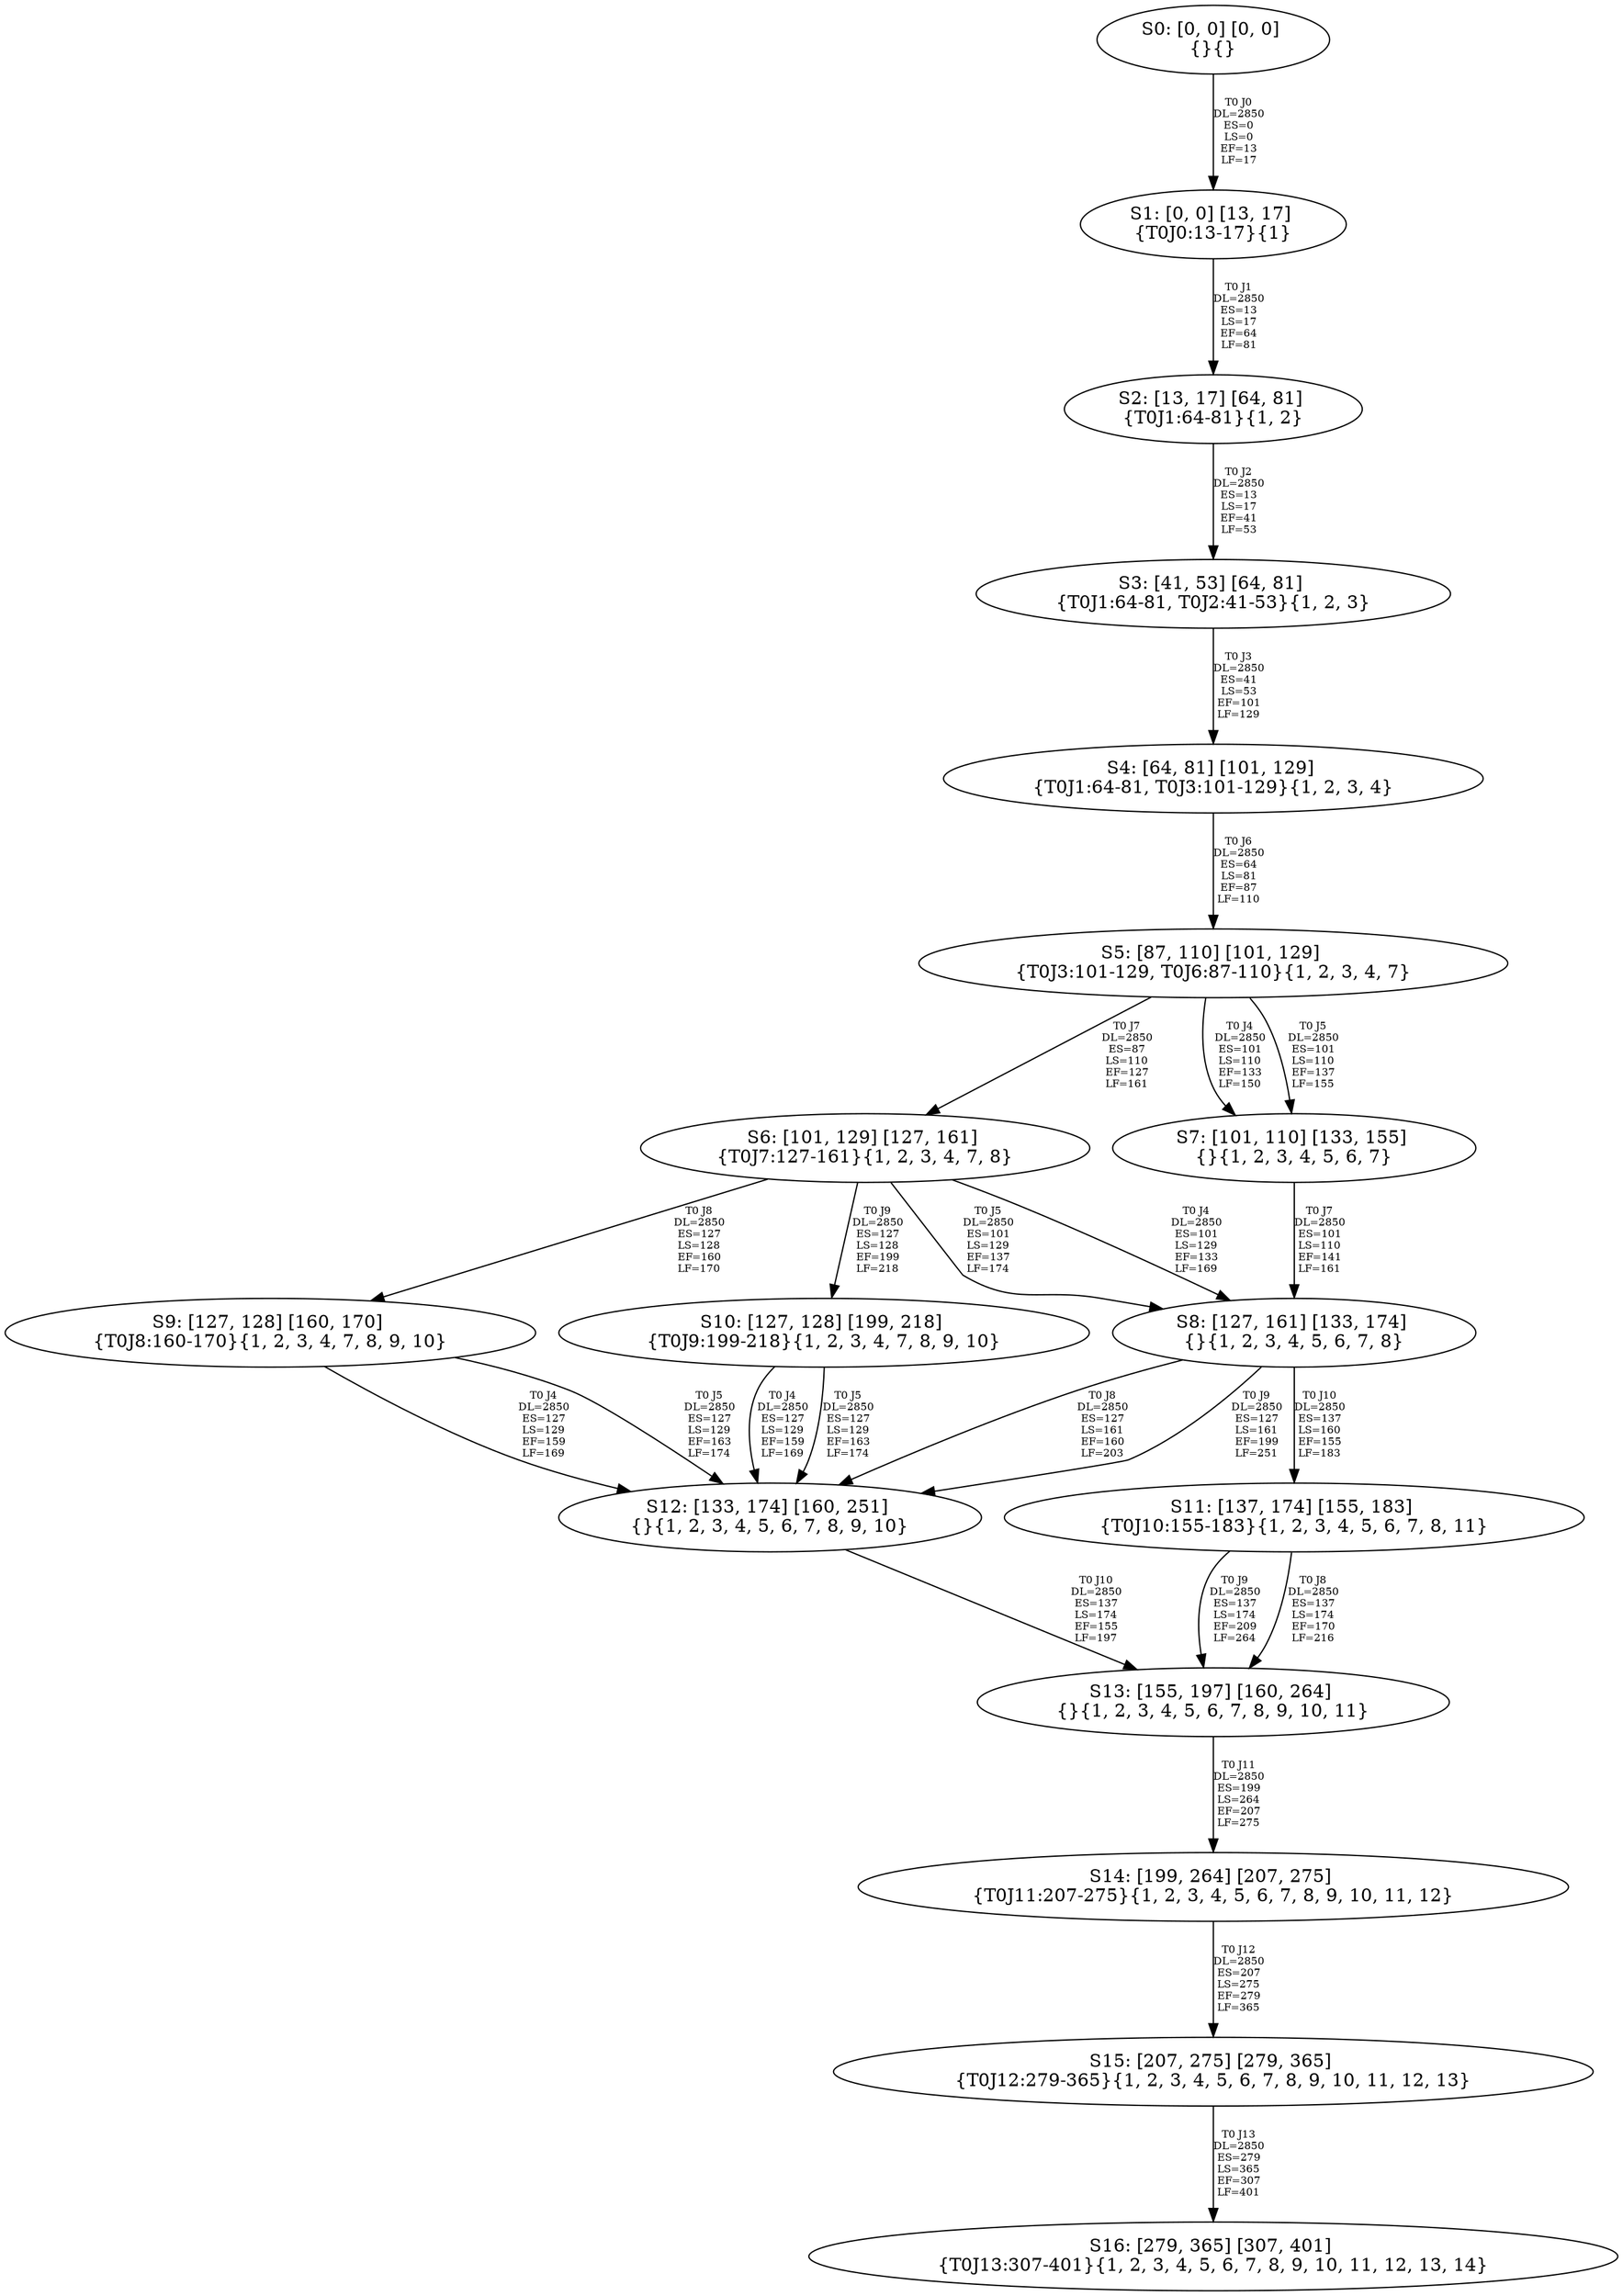 digraph {
	S0[label="S0: [0, 0] [0, 0] \n{}{}"];
	S1[label="S1: [0, 0] [13, 17] \n{T0J0:13-17}{1}"];
	S2[label="S2: [13, 17] [64, 81] \n{T0J1:64-81}{1, 2}"];
	S3[label="S3: [41, 53] [64, 81] \n{T0J1:64-81, T0J2:41-53}{1, 2, 3}"];
	S4[label="S4: [64, 81] [101, 129] \n{T0J1:64-81, T0J3:101-129}{1, 2, 3, 4}"];
	S5[label="S5: [87, 110] [101, 129] \n{T0J3:101-129, T0J6:87-110}{1, 2, 3, 4, 7}"];
	S6[label="S6: [101, 129] [127, 161] \n{T0J7:127-161}{1, 2, 3, 4, 7, 8}"];
	S7[label="S7: [101, 110] [133, 155] \n{}{1, 2, 3, 4, 5, 6, 7}"];
	S8[label="S8: [127, 161] [133, 174] \n{}{1, 2, 3, 4, 5, 6, 7, 8}"];
	S9[label="S9: [127, 128] [160, 170] \n{T0J8:160-170}{1, 2, 3, 4, 7, 8, 9, 10}"];
	S10[label="S10: [127, 128] [199, 218] \n{T0J9:199-218}{1, 2, 3, 4, 7, 8, 9, 10}"];
	S11[label="S11: [137, 174] [155, 183] \n{T0J10:155-183}{1, 2, 3, 4, 5, 6, 7, 8, 11}"];
	S12[label="S12: [133, 174] [160, 251] \n{}{1, 2, 3, 4, 5, 6, 7, 8, 9, 10}"];
	S13[label="S13: [155, 197] [160, 264] \n{}{1, 2, 3, 4, 5, 6, 7, 8, 9, 10, 11}"];
	S14[label="S14: [199, 264] [207, 275] \n{T0J11:207-275}{1, 2, 3, 4, 5, 6, 7, 8, 9, 10, 11, 12}"];
	S15[label="S15: [207, 275] [279, 365] \n{T0J12:279-365}{1, 2, 3, 4, 5, 6, 7, 8, 9, 10, 11, 12, 13}"];
	S16[label="S16: [279, 365] [307, 401] \n{T0J13:307-401}{1, 2, 3, 4, 5, 6, 7, 8, 9, 10, 11, 12, 13, 14}"];
	S0 -> S1[label="T0 J0\nDL=2850\nES=0\nLS=0\nEF=13\nLF=17",fontsize=8];
	S1 -> S2[label="T0 J1\nDL=2850\nES=13\nLS=17\nEF=64\nLF=81",fontsize=8];
	S2 -> S3[label="T0 J2\nDL=2850\nES=13\nLS=17\nEF=41\nLF=53",fontsize=8];
	S3 -> S4[label="T0 J3\nDL=2850\nES=41\nLS=53\nEF=101\nLF=129",fontsize=8];
	S4 -> S5[label="T0 J6\nDL=2850\nES=64\nLS=81\nEF=87\nLF=110",fontsize=8];
	S5 -> S7[label="T0 J4\nDL=2850\nES=101\nLS=110\nEF=133\nLF=150",fontsize=8];
	S5 -> S7[label="T0 J5\nDL=2850\nES=101\nLS=110\nEF=137\nLF=155",fontsize=8];
	S5 -> S6[label="T0 J7\nDL=2850\nES=87\nLS=110\nEF=127\nLF=161",fontsize=8];
	S6 -> S8[label="T0 J4\nDL=2850\nES=101\nLS=129\nEF=133\nLF=169",fontsize=8];
	S6 -> S8[label="T0 J5\nDL=2850\nES=101\nLS=129\nEF=137\nLF=174",fontsize=8];
	S6 -> S9[label="T0 J8\nDL=2850\nES=127\nLS=128\nEF=160\nLF=170",fontsize=8];
	S6 -> S10[label="T0 J9\nDL=2850\nES=127\nLS=128\nEF=199\nLF=218",fontsize=8];
	S7 -> S8[label="T0 J7\nDL=2850\nES=101\nLS=110\nEF=141\nLF=161",fontsize=8];
	S8 -> S12[label="T0 J8\nDL=2850\nES=127\nLS=161\nEF=160\nLF=203",fontsize=8];
	S8 -> S12[label="T0 J9\nDL=2850\nES=127\nLS=161\nEF=199\nLF=251",fontsize=8];
	S8 -> S11[label="T0 J10\nDL=2850\nES=137\nLS=160\nEF=155\nLF=183",fontsize=8];
	S9 -> S12[label="T0 J4\nDL=2850\nES=127\nLS=129\nEF=159\nLF=169",fontsize=8];
	S9 -> S12[label="T0 J5\nDL=2850\nES=127\nLS=129\nEF=163\nLF=174",fontsize=8];
	S10 -> S12[label="T0 J4\nDL=2850\nES=127\nLS=129\nEF=159\nLF=169",fontsize=8];
	S10 -> S12[label="T0 J5\nDL=2850\nES=127\nLS=129\nEF=163\nLF=174",fontsize=8];
	S11 -> S13[label="T0 J8\nDL=2850\nES=137\nLS=174\nEF=170\nLF=216",fontsize=8];
	S11 -> S13[label="T0 J9\nDL=2850\nES=137\nLS=174\nEF=209\nLF=264",fontsize=8];
	S12 -> S13[label="T0 J10\nDL=2850\nES=137\nLS=174\nEF=155\nLF=197",fontsize=8];
	S13 -> S14[label="T0 J11\nDL=2850\nES=199\nLS=264\nEF=207\nLF=275",fontsize=8];
	S14 -> S15[label="T0 J12\nDL=2850\nES=207\nLS=275\nEF=279\nLF=365",fontsize=8];
	S15 -> S16[label="T0 J13\nDL=2850\nES=279\nLS=365\nEF=307\nLF=401",fontsize=8];
}
